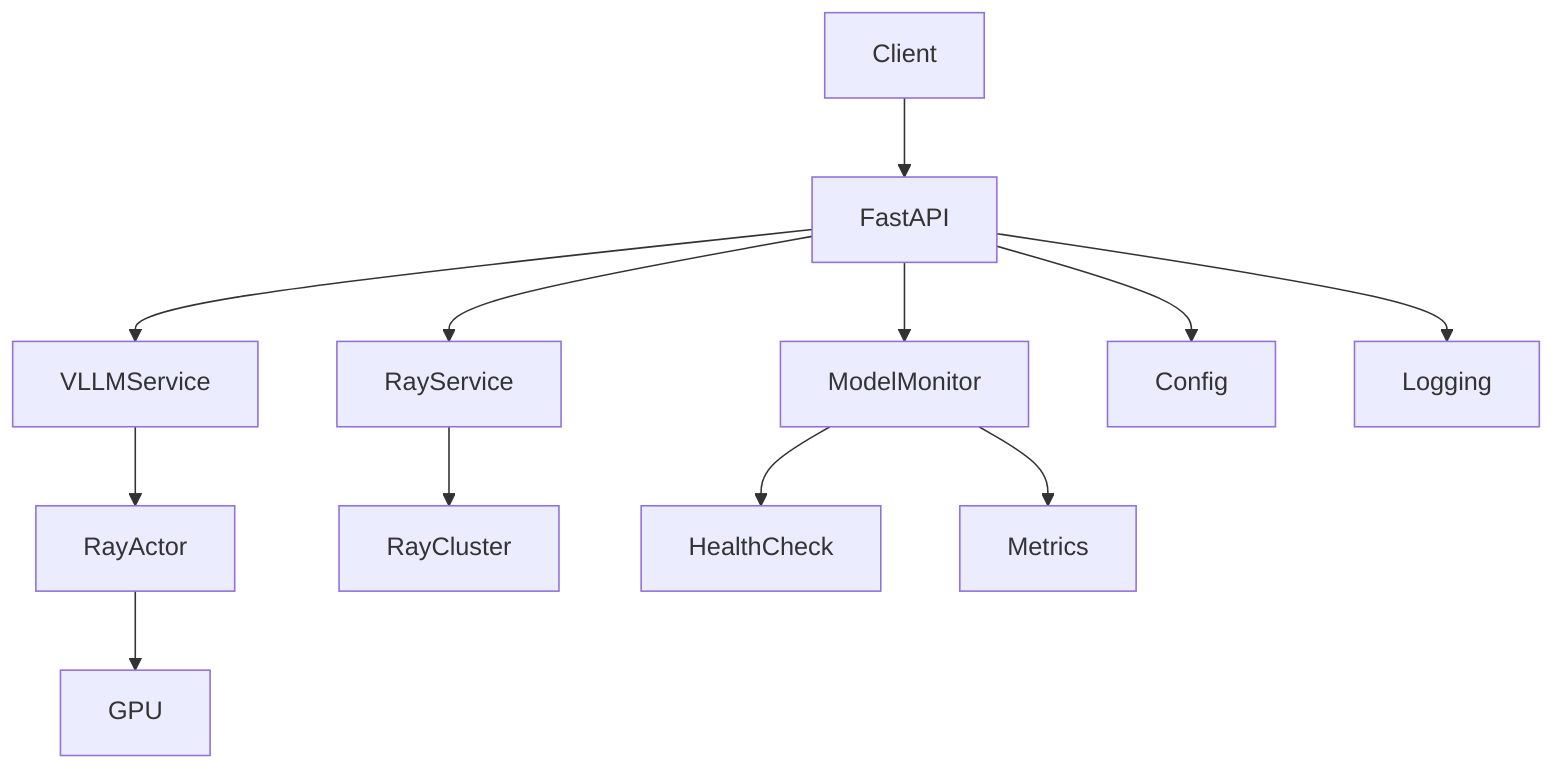 graph TD
    A[Client] --> B[FastAPI]
    B --> C[VLLMService]
    B --> D[RayService]
    B --> E[ModelMonitor]
    
    C --> F[RayActor]
    F --> G[GPU]
    
    D --> H[RayCluster]
    
    E --> I[HealthCheck]
    E --> J[Metrics]
    
    B --> K[Config]
    B --> L[Logging]
